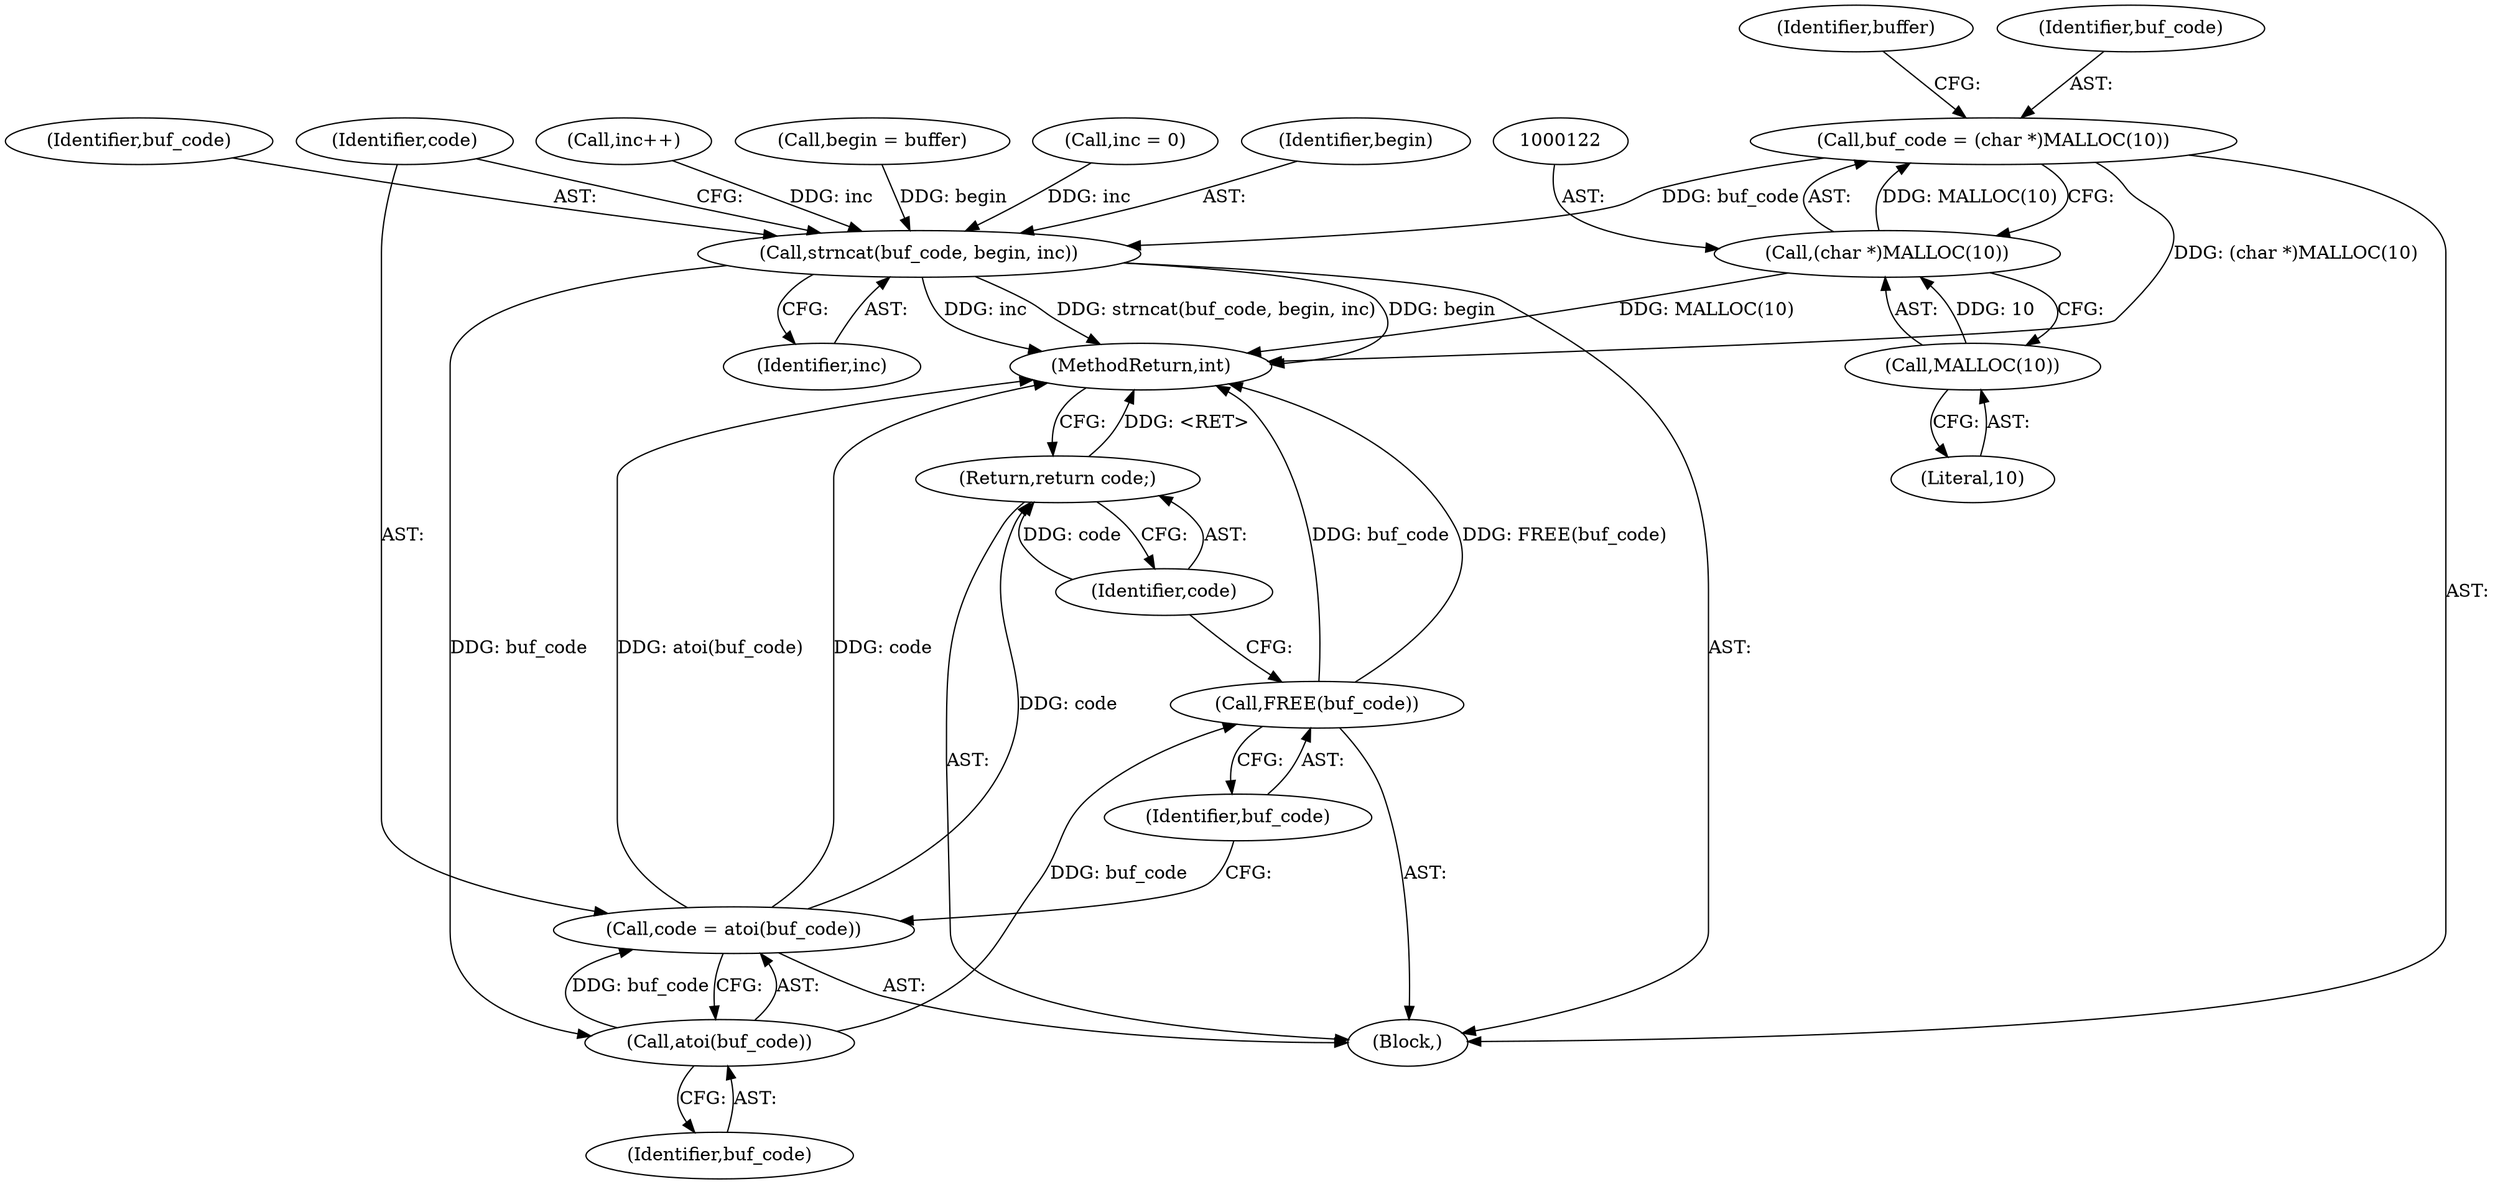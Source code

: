digraph "0_keepalived_f28015671a4b04785859d1b4b1327b367b6a10e9@pointer" {
"1000119" [label="(Call,buf_code = (char *)MALLOC(10))"];
"1000121" [label="(Call,(char *)MALLOC(10))"];
"1000123" [label="(Call,MALLOC(10))"];
"1000150" [label="(Call,strncat(buf_code, begin, inc))"];
"1000156" [label="(Call,atoi(buf_code))"];
"1000154" [label="(Call,code = atoi(buf_code))"];
"1000160" [label="(Return,return code;)"];
"1000158" [label="(Call,FREE(buf_code))"];
"1000128" [label="(Identifier,buffer)"];
"1000151" [label="(Identifier,buf_code)"];
"1000155" [label="(Identifier,code)"];
"1000157" [label="(Identifier,buf_code)"];
"1000120" [label="(Identifier,buf_code)"];
"1000161" [label="(Identifier,code)"];
"1000156" [label="(Call,atoi(buf_code))"];
"1000119" [label="(Call,buf_code = (char *)MALLOC(10))"];
"1000148" [label="(Call,inc++)"];
"1000135" [label="(Call,begin = buffer)"];
"1000160" [label="(Return,return code;)"];
"1000124" [label="(Literal,10)"];
"1000153" [label="(Identifier,inc)"];
"1000159" [label="(Identifier,buf_code)"];
"1000162" [label="(MethodReturn,int)"];
"1000115" [label="(Call,inc = 0)"];
"1000154" [label="(Call,code = atoi(buf_code))"];
"1000152" [label="(Identifier,begin)"];
"1000105" [label="(Block,)"];
"1000150" [label="(Call,strncat(buf_code, begin, inc))"];
"1000158" [label="(Call,FREE(buf_code))"];
"1000121" [label="(Call,(char *)MALLOC(10))"];
"1000123" [label="(Call,MALLOC(10))"];
"1000119" -> "1000105"  [label="AST: "];
"1000119" -> "1000121"  [label="CFG: "];
"1000120" -> "1000119"  [label="AST: "];
"1000121" -> "1000119"  [label="AST: "];
"1000128" -> "1000119"  [label="CFG: "];
"1000119" -> "1000162"  [label="DDG: (char *)MALLOC(10)"];
"1000121" -> "1000119"  [label="DDG: MALLOC(10)"];
"1000119" -> "1000150"  [label="DDG: buf_code"];
"1000121" -> "1000123"  [label="CFG: "];
"1000122" -> "1000121"  [label="AST: "];
"1000123" -> "1000121"  [label="AST: "];
"1000121" -> "1000162"  [label="DDG: MALLOC(10)"];
"1000123" -> "1000121"  [label="DDG: 10"];
"1000123" -> "1000124"  [label="CFG: "];
"1000124" -> "1000123"  [label="AST: "];
"1000150" -> "1000105"  [label="AST: "];
"1000150" -> "1000153"  [label="CFG: "];
"1000151" -> "1000150"  [label="AST: "];
"1000152" -> "1000150"  [label="AST: "];
"1000153" -> "1000150"  [label="AST: "];
"1000155" -> "1000150"  [label="CFG: "];
"1000150" -> "1000162"  [label="DDG: inc"];
"1000150" -> "1000162"  [label="DDG: strncat(buf_code, begin, inc)"];
"1000150" -> "1000162"  [label="DDG: begin"];
"1000135" -> "1000150"  [label="DDG: begin"];
"1000148" -> "1000150"  [label="DDG: inc"];
"1000115" -> "1000150"  [label="DDG: inc"];
"1000150" -> "1000156"  [label="DDG: buf_code"];
"1000156" -> "1000154"  [label="AST: "];
"1000156" -> "1000157"  [label="CFG: "];
"1000157" -> "1000156"  [label="AST: "];
"1000154" -> "1000156"  [label="CFG: "];
"1000156" -> "1000154"  [label="DDG: buf_code"];
"1000156" -> "1000158"  [label="DDG: buf_code"];
"1000154" -> "1000105"  [label="AST: "];
"1000155" -> "1000154"  [label="AST: "];
"1000159" -> "1000154"  [label="CFG: "];
"1000154" -> "1000162"  [label="DDG: atoi(buf_code)"];
"1000154" -> "1000162"  [label="DDG: code"];
"1000154" -> "1000160"  [label="DDG: code"];
"1000160" -> "1000105"  [label="AST: "];
"1000160" -> "1000161"  [label="CFG: "];
"1000161" -> "1000160"  [label="AST: "];
"1000162" -> "1000160"  [label="CFG: "];
"1000160" -> "1000162"  [label="DDG: <RET>"];
"1000161" -> "1000160"  [label="DDG: code"];
"1000158" -> "1000105"  [label="AST: "];
"1000158" -> "1000159"  [label="CFG: "];
"1000159" -> "1000158"  [label="AST: "];
"1000161" -> "1000158"  [label="CFG: "];
"1000158" -> "1000162"  [label="DDG: buf_code"];
"1000158" -> "1000162"  [label="DDG: FREE(buf_code)"];
}
